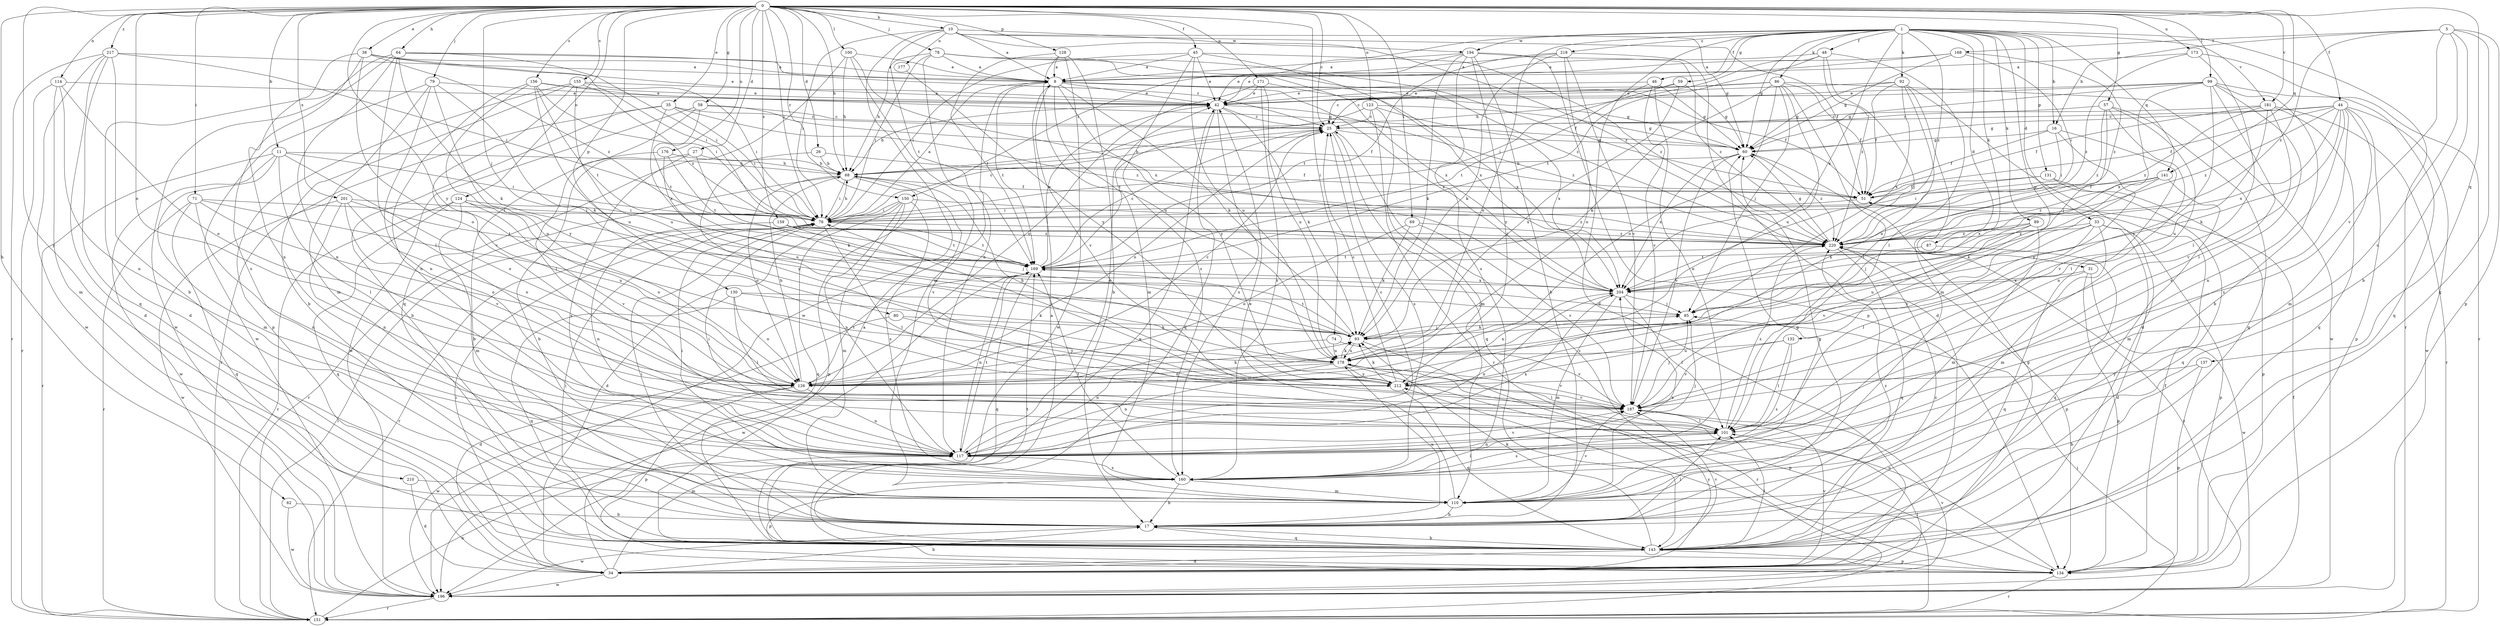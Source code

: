 strict digraph  {
0;
1;
5;
8;
10;
11;
16;
17;
25;
26;
27;
31;
33;
34;
35;
38;
42;
44;
45;
46;
48;
51;
57;
58;
59;
60;
62;
64;
68;
69;
71;
74;
76;
78;
79;
80;
85;
86;
87;
89;
92;
93;
99;
100;
101;
110;
114;
117;
123;
124;
126;
128;
130;
131;
132;
134;
137;
141;
143;
150;
151;
155;
156;
159;
160;
168;
169;
171;
173;
176;
177;
178;
181;
187;
194;
196;
201;
204;
210;
212;
217;
218;
220;
0 -> 10  [label=b];
0 -> 11  [label=b];
0 -> 25  [label=c];
0 -> 26  [label=d];
0 -> 27  [label=d];
0 -> 35  [label=e];
0 -> 38  [label=e];
0 -> 44  [label=f];
0 -> 45  [label=f];
0 -> 57  [label=g];
0 -> 58  [label=g];
0 -> 62  [label=h];
0 -> 64  [label=h];
0 -> 68  [label=h];
0 -> 69  [label=i];
0 -> 71  [label=i];
0 -> 74  [label=i];
0 -> 76  [label=i];
0 -> 78  [label=j];
0 -> 79  [label=j];
0 -> 80  [label=j];
0 -> 99  [label=l];
0 -> 100  [label=l];
0 -> 114  [label=n];
0 -> 123  [label=o];
0 -> 124  [label=o];
0 -> 126  [label=o];
0 -> 128  [label=p];
0 -> 130  [label=p];
0 -> 137  [label=q];
0 -> 141  [label=q];
0 -> 150  [label=r];
0 -> 155  [label=s];
0 -> 156  [label=s];
0 -> 159  [label=s];
0 -> 171  [label=u];
0 -> 173  [label=u];
0 -> 176  [label=u];
0 -> 181  [label=v];
0 -> 201  [label=x];
0 -> 210  [label=y];
0 -> 212  [label=y];
0 -> 217  [label=z];
1 -> 16  [label=b];
1 -> 31  [label=d];
1 -> 33  [label=d];
1 -> 34  [label=d];
1 -> 46  [label=f];
1 -> 48  [label=f];
1 -> 59  [label=g];
1 -> 60  [label=g];
1 -> 86  [label=k];
1 -> 87  [label=k];
1 -> 89  [label=k];
1 -> 92  [label=k];
1 -> 126  [label=o];
1 -> 131  [label=p];
1 -> 132  [label=p];
1 -> 141  [label=q];
1 -> 150  [label=r];
1 -> 151  [label=r];
1 -> 181  [label=v];
1 -> 194  [label=w];
1 -> 204  [label=x];
1 -> 218  [label=z];
1 -> 220  [label=z];
5 -> 16  [label=b];
5 -> 17  [label=b];
5 -> 117  [label=n];
5 -> 134  [label=p];
5 -> 143  [label=q];
5 -> 168  [label=t];
5 -> 187  [label=v];
5 -> 220  [label=z];
8 -> 42  [label=e];
8 -> 51  [label=f];
8 -> 60  [label=g];
8 -> 93  [label=k];
8 -> 110  [label=m];
8 -> 169  [label=t];
8 -> 187  [label=v];
8 -> 204  [label=x];
8 -> 212  [label=y];
10 -> 8  [label=a];
10 -> 51  [label=f];
10 -> 60  [label=g];
10 -> 76  [label=i];
10 -> 169  [label=t];
10 -> 177  [label=u];
10 -> 194  [label=w];
10 -> 196  [label=w];
10 -> 220  [label=z];
11 -> 68  [label=h];
11 -> 76  [label=i];
11 -> 101  [label=l];
11 -> 110  [label=m];
11 -> 126  [label=o];
11 -> 151  [label=r];
11 -> 196  [label=w];
16 -> 51  [label=f];
16 -> 60  [label=g];
16 -> 76  [label=i];
16 -> 187  [label=v];
16 -> 212  [label=y];
17 -> 60  [label=g];
17 -> 76  [label=i];
17 -> 101  [label=l];
17 -> 143  [label=q];
17 -> 178  [label=u];
17 -> 196  [label=w];
17 -> 220  [label=z];
25 -> 60  [label=g];
25 -> 68  [label=h];
25 -> 126  [label=o];
25 -> 143  [label=q];
25 -> 160  [label=s];
26 -> 51  [label=f];
26 -> 68  [label=h];
26 -> 212  [label=y];
27 -> 17  [label=b];
27 -> 68  [label=h];
27 -> 93  [label=k];
27 -> 160  [label=s];
31 -> 134  [label=p];
31 -> 143  [label=q];
31 -> 196  [label=w];
31 -> 204  [label=x];
33 -> 34  [label=d];
33 -> 101  [label=l];
33 -> 110  [label=m];
33 -> 134  [label=p];
33 -> 178  [label=u];
33 -> 212  [label=y];
33 -> 220  [label=z];
34 -> 8  [label=a];
34 -> 17  [label=b];
34 -> 25  [label=c];
34 -> 42  [label=e];
34 -> 60  [label=g];
34 -> 76  [label=i];
34 -> 187  [label=v];
34 -> 196  [label=w];
35 -> 17  [label=b];
35 -> 25  [label=c];
35 -> 76  [label=i];
35 -> 151  [label=r];
35 -> 204  [label=x];
35 -> 220  [label=z];
38 -> 8  [label=a];
38 -> 42  [label=e];
38 -> 76  [label=i];
38 -> 117  [label=n];
38 -> 126  [label=o];
38 -> 160  [label=s];
38 -> 220  [label=z];
42 -> 25  [label=c];
42 -> 68  [label=h];
42 -> 93  [label=k];
42 -> 143  [label=q];
42 -> 160  [label=s];
42 -> 220  [label=z];
44 -> 25  [label=c];
44 -> 51  [label=f];
44 -> 60  [label=g];
44 -> 93  [label=k];
44 -> 110  [label=m];
44 -> 117  [label=n];
44 -> 134  [label=p];
44 -> 160  [label=s];
44 -> 196  [label=w];
44 -> 204  [label=x];
44 -> 220  [label=z];
45 -> 8  [label=a];
45 -> 42  [label=e];
45 -> 76  [label=i];
45 -> 160  [label=s];
45 -> 178  [label=u];
45 -> 204  [label=x];
45 -> 220  [label=z];
46 -> 42  [label=e];
46 -> 60  [label=g];
46 -> 117  [label=n];
46 -> 169  [label=t];
46 -> 187  [label=v];
48 -> 8  [label=a];
48 -> 68  [label=h];
48 -> 85  [label=j];
48 -> 101  [label=l];
48 -> 169  [label=t];
48 -> 220  [label=z];
51 -> 76  [label=i];
57 -> 25  [label=c];
57 -> 85  [label=j];
57 -> 101  [label=l];
57 -> 117  [label=n];
57 -> 143  [label=q];
57 -> 220  [label=z];
58 -> 25  [label=c];
58 -> 51  [label=f];
58 -> 101  [label=l];
58 -> 169  [label=t];
58 -> 196  [label=w];
59 -> 42  [label=e];
59 -> 60  [label=g];
59 -> 76  [label=i];
59 -> 178  [label=u];
60 -> 68  [label=h];
60 -> 187  [label=v];
60 -> 204  [label=x];
60 -> 220  [label=z];
62 -> 17  [label=b];
62 -> 196  [label=w];
64 -> 8  [label=a];
64 -> 25  [label=c];
64 -> 34  [label=d];
64 -> 76  [label=i];
64 -> 93  [label=k];
64 -> 101  [label=l];
64 -> 117  [label=n];
64 -> 196  [label=w];
68 -> 51  [label=f];
68 -> 76  [label=i];
68 -> 126  [label=o];
68 -> 134  [label=p];
68 -> 151  [label=r];
68 -> 187  [label=v];
69 -> 93  [label=k];
69 -> 126  [label=o];
69 -> 187  [label=v];
69 -> 220  [label=z];
71 -> 76  [label=i];
71 -> 117  [label=n];
71 -> 126  [label=o];
71 -> 143  [label=q];
71 -> 151  [label=r];
71 -> 178  [label=u];
74 -> 117  [label=n];
74 -> 178  [label=u];
74 -> 187  [label=v];
76 -> 8  [label=a];
76 -> 25  [label=c];
76 -> 68  [label=h];
76 -> 101  [label=l];
76 -> 151  [label=r];
76 -> 169  [label=t];
76 -> 220  [label=z];
78 -> 8  [label=a];
78 -> 51  [label=f];
78 -> 68  [label=h];
78 -> 76  [label=i];
78 -> 117  [label=n];
78 -> 204  [label=x];
78 -> 220  [label=z];
79 -> 42  [label=e];
79 -> 93  [label=k];
79 -> 110  [label=m];
79 -> 117  [label=n];
79 -> 196  [label=w];
79 -> 212  [label=y];
80 -> 34  [label=d];
80 -> 93  [label=k];
80 -> 212  [label=y];
85 -> 93  [label=k];
86 -> 25  [label=c];
86 -> 42  [label=e];
86 -> 51  [label=f];
86 -> 85  [label=j];
86 -> 93  [label=k];
86 -> 101  [label=l];
86 -> 126  [label=o];
86 -> 178  [label=u];
86 -> 196  [label=w];
87 -> 143  [label=q];
87 -> 169  [label=t];
89 -> 85  [label=j];
89 -> 110  [label=m];
89 -> 187  [label=v];
89 -> 204  [label=x];
89 -> 220  [label=z];
92 -> 34  [label=d];
92 -> 42  [label=e];
92 -> 51  [label=f];
92 -> 60  [label=g];
92 -> 110  [label=m];
92 -> 126  [label=o];
92 -> 204  [label=x];
93 -> 85  [label=j];
93 -> 151  [label=r];
93 -> 169  [label=t];
93 -> 178  [label=u];
99 -> 17  [label=b];
99 -> 25  [label=c];
99 -> 42  [label=e];
99 -> 60  [label=g];
99 -> 101  [label=l];
99 -> 143  [label=q];
99 -> 160  [label=s];
99 -> 204  [label=x];
99 -> 212  [label=y];
100 -> 8  [label=a];
100 -> 68  [label=h];
100 -> 110  [label=m];
100 -> 143  [label=q];
100 -> 204  [label=x];
101 -> 117  [label=n];
101 -> 160  [label=s];
101 -> 220  [label=z];
110 -> 17  [label=b];
110 -> 42  [label=e];
110 -> 60  [label=g];
110 -> 187  [label=v];
110 -> 204  [label=x];
114 -> 42  [label=e];
114 -> 110  [label=m];
114 -> 117  [label=n];
114 -> 126  [label=o];
114 -> 151  [label=r];
117 -> 25  [label=c];
117 -> 42  [label=e];
117 -> 76  [label=i];
117 -> 85  [label=j];
117 -> 160  [label=s];
117 -> 169  [label=t];
117 -> 187  [label=v];
117 -> 204  [label=x];
123 -> 25  [label=c];
123 -> 60  [label=g];
123 -> 110  [label=m];
123 -> 151  [label=r];
123 -> 169  [label=t];
123 -> 204  [label=x];
124 -> 76  [label=i];
124 -> 110  [label=m];
124 -> 126  [label=o];
124 -> 143  [label=q];
124 -> 151  [label=r];
124 -> 187  [label=v];
126 -> 25  [label=c];
126 -> 68  [label=h];
126 -> 93  [label=k];
126 -> 117  [label=n];
126 -> 134  [label=p];
126 -> 169  [label=t];
126 -> 196  [label=w];
128 -> 8  [label=a];
128 -> 17  [label=b];
128 -> 169  [label=t];
128 -> 178  [label=u];
128 -> 196  [label=w];
130 -> 85  [label=j];
130 -> 93  [label=k];
130 -> 101  [label=l];
130 -> 126  [label=o];
130 -> 143  [label=q];
131 -> 51  [label=f];
131 -> 76  [label=i];
131 -> 134  [label=p];
131 -> 143  [label=q];
132 -> 101  [label=l];
132 -> 160  [label=s];
132 -> 178  [label=u];
132 -> 187  [label=v];
134 -> 51  [label=f];
134 -> 151  [label=r];
134 -> 178  [label=u];
134 -> 212  [label=y];
137 -> 17  [label=b];
137 -> 134  [label=p];
137 -> 212  [label=y];
141 -> 51  [label=f];
141 -> 93  [label=k];
141 -> 110  [label=m];
141 -> 204  [label=x];
141 -> 220  [label=z];
143 -> 8  [label=a];
143 -> 17  [label=b];
143 -> 34  [label=d];
143 -> 76  [label=i];
143 -> 93  [label=k];
143 -> 101  [label=l];
143 -> 134  [label=p];
143 -> 169  [label=t];
143 -> 187  [label=v];
143 -> 220  [label=z];
150 -> 34  [label=d];
150 -> 76  [label=i];
150 -> 110  [label=m];
150 -> 117  [label=n];
150 -> 143  [label=q];
150 -> 160  [label=s];
150 -> 220  [label=z];
151 -> 76  [label=i];
151 -> 85  [label=j];
151 -> 117  [label=n];
155 -> 17  [label=b];
155 -> 42  [label=e];
155 -> 76  [label=i];
155 -> 134  [label=p];
155 -> 178  [label=u];
155 -> 187  [label=v];
155 -> 220  [label=z];
156 -> 42  [label=e];
156 -> 60  [label=g];
156 -> 76  [label=i];
156 -> 117  [label=n];
156 -> 126  [label=o];
156 -> 169  [label=t];
156 -> 178  [label=u];
159 -> 85  [label=j];
159 -> 117  [label=n];
159 -> 169  [label=t];
159 -> 220  [label=z];
160 -> 17  [label=b];
160 -> 76  [label=i];
160 -> 101  [label=l];
160 -> 110  [label=m];
160 -> 134  [label=p];
160 -> 169  [label=t];
168 -> 8  [label=a];
168 -> 42  [label=e];
168 -> 60  [label=g];
168 -> 76  [label=i];
168 -> 220  [label=z];
169 -> 25  [label=c];
169 -> 42  [label=e];
169 -> 117  [label=n];
169 -> 143  [label=q];
169 -> 196  [label=w];
169 -> 204  [label=x];
171 -> 42  [label=e];
171 -> 126  [label=o];
171 -> 160  [label=s];
171 -> 178  [label=u];
171 -> 204  [label=x];
173 -> 8  [label=a];
173 -> 101  [label=l];
173 -> 151  [label=r];
173 -> 220  [label=z];
176 -> 17  [label=b];
176 -> 68  [label=h];
176 -> 169  [label=t];
176 -> 178  [label=u];
177 -> 212  [label=y];
178 -> 93  [label=k];
178 -> 101  [label=l];
178 -> 117  [label=n];
178 -> 126  [label=o];
178 -> 134  [label=p];
178 -> 187  [label=v];
178 -> 212  [label=y];
181 -> 25  [label=c];
181 -> 51  [label=f];
181 -> 143  [label=q];
181 -> 151  [label=r];
181 -> 178  [label=u];
181 -> 187  [label=v];
181 -> 220  [label=z];
187 -> 85  [label=j];
187 -> 101  [label=l];
194 -> 8  [label=a];
194 -> 17  [label=b];
194 -> 42  [label=e];
194 -> 93  [label=k];
194 -> 134  [label=p];
194 -> 160  [label=s];
194 -> 212  [label=y];
194 -> 220  [label=z];
196 -> 51  [label=f];
196 -> 101  [label=l];
196 -> 151  [label=r];
196 -> 187  [label=v];
196 -> 220  [label=z];
201 -> 76  [label=i];
201 -> 117  [label=n];
201 -> 126  [label=o];
201 -> 169  [label=t];
201 -> 187  [label=v];
201 -> 196  [label=w];
204 -> 85  [label=j];
204 -> 101  [label=l];
204 -> 110  [label=m];
204 -> 117  [label=n];
210 -> 34  [label=d];
210 -> 110  [label=m];
212 -> 25  [label=c];
212 -> 68  [label=h];
212 -> 76  [label=i];
212 -> 93  [label=k];
212 -> 143  [label=q];
212 -> 187  [label=v];
212 -> 204  [label=x];
217 -> 8  [label=a];
217 -> 17  [label=b];
217 -> 34  [label=d];
217 -> 76  [label=i];
217 -> 143  [label=q];
217 -> 151  [label=r];
217 -> 196  [label=w];
218 -> 8  [label=a];
218 -> 34  [label=d];
218 -> 93  [label=k];
218 -> 126  [label=o];
218 -> 169  [label=t];
218 -> 187  [label=v];
220 -> 60  [label=g];
220 -> 134  [label=p];
220 -> 143  [label=q];
220 -> 169  [label=t];
}
